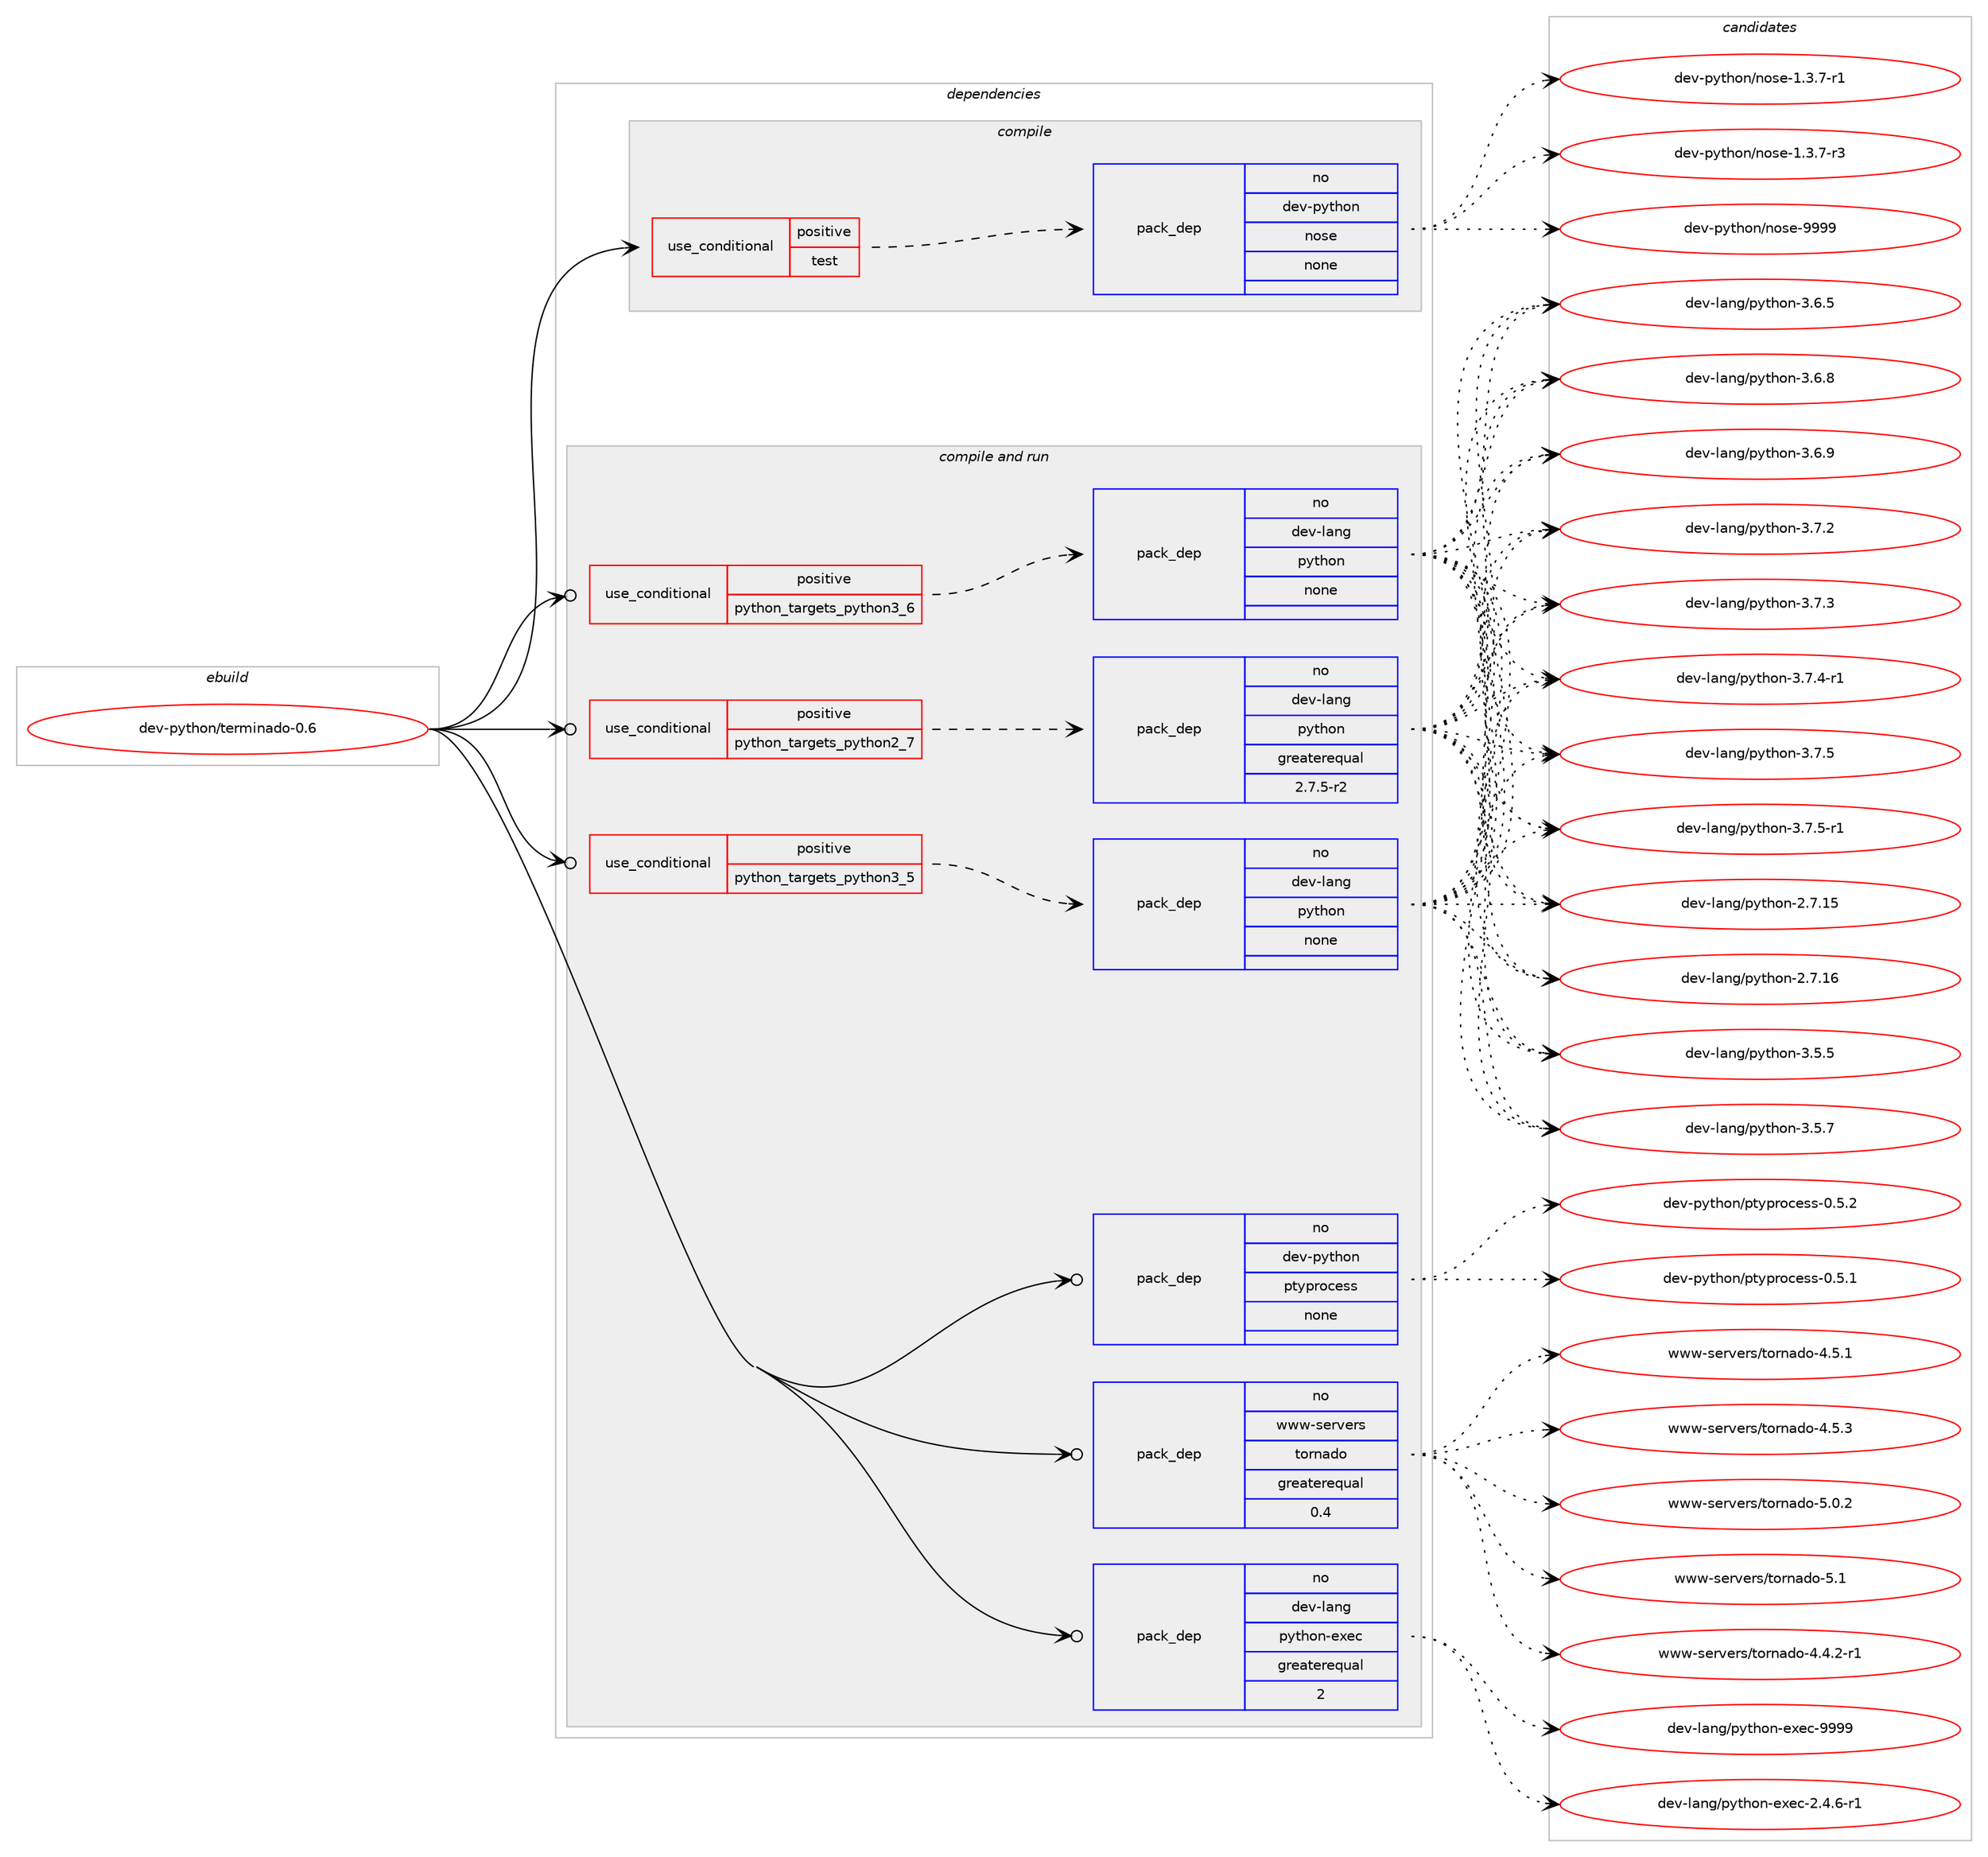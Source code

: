digraph prolog {

# *************
# Graph options
# *************

newrank=true;
concentrate=true;
compound=true;
graph [rankdir=LR,fontname=Helvetica,fontsize=10,ranksep=1.5];#, ranksep=2.5, nodesep=0.2];
edge  [arrowhead=vee];
node  [fontname=Helvetica,fontsize=10];

# **********
# The ebuild
# **********

subgraph cluster_leftcol {
color=gray;
rank=same;
label=<<i>ebuild</i>>;
id [label="dev-python/terminado-0.6", color=red, width=4, href="../dev-python/terminado-0.6.svg"];
}

# ****************
# The dependencies
# ****************

subgraph cluster_midcol {
color=gray;
label=<<i>dependencies</i>>;
subgraph cluster_compile {
fillcolor="#eeeeee";
style=filled;
label=<<i>compile</i>>;
subgraph cond150347 {
dependency640380 [label=<<TABLE BORDER="0" CELLBORDER="1" CELLSPACING="0" CELLPADDING="4"><TR><TD ROWSPAN="3" CELLPADDING="10">use_conditional</TD></TR><TR><TD>positive</TD></TR><TR><TD>test</TD></TR></TABLE>>, shape=none, color=red];
subgraph pack478151 {
dependency640381 [label=<<TABLE BORDER="0" CELLBORDER="1" CELLSPACING="0" CELLPADDING="4" WIDTH="220"><TR><TD ROWSPAN="6" CELLPADDING="30">pack_dep</TD></TR><TR><TD WIDTH="110">no</TD></TR><TR><TD>dev-python</TD></TR><TR><TD>nose</TD></TR><TR><TD>none</TD></TR><TR><TD></TD></TR></TABLE>>, shape=none, color=blue];
}
dependency640380:e -> dependency640381:w [weight=20,style="dashed",arrowhead="vee"];
}
id:e -> dependency640380:w [weight=20,style="solid",arrowhead="vee"];
}
subgraph cluster_compileandrun {
fillcolor="#eeeeee";
style=filled;
label=<<i>compile and run</i>>;
subgraph cond150348 {
dependency640382 [label=<<TABLE BORDER="0" CELLBORDER="1" CELLSPACING="0" CELLPADDING="4"><TR><TD ROWSPAN="3" CELLPADDING="10">use_conditional</TD></TR><TR><TD>positive</TD></TR><TR><TD>python_targets_python2_7</TD></TR></TABLE>>, shape=none, color=red];
subgraph pack478152 {
dependency640383 [label=<<TABLE BORDER="0" CELLBORDER="1" CELLSPACING="0" CELLPADDING="4" WIDTH="220"><TR><TD ROWSPAN="6" CELLPADDING="30">pack_dep</TD></TR><TR><TD WIDTH="110">no</TD></TR><TR><TD>dev-lang</TD></TR><TR><TD>python</TD></TR><TR><TD>greaterequal</TD></TR><TR><TD>2.7.5-r2</TD></TR></TABLE>>, shape=none, color=blue];
}
dependency640382:e -> dependency640383:w [weight=20,style="dashed",arrowhead="vee"];
}
id:e -> dependency640382:w [weight=20,style="solid",arrowhead="odotvee"];
subgraph cond150349 {
dependency640384 [label=<<TABLE BORDER="0" CELLBORDER="1" CELLSPACING="0" CELLPADDING="4"><TR><TD ROWSPAN="3" CELLPADDING="10">use_conditional</TD></TR><TR><TD>positive</TD></TR><TR><TD>python_targets_python3_5</TD></TR></TABLE>>, shape=none, color=red];
subgraph pack478153 {
dependency640385 [label=<<TABLE BORDER="0" CELLBORDER="1" CELLSPACING="0" CELLPADDING="4" WIDTH="220"><TR><TD ROWSPAN="6" CELLPADDING="30">pack_dep</TD></TR><TR><TD WIDTH="110">no</TD></TR><TR><TD>dev-lang</TD></TR><TR><TD>python</TD></TR><TR><TD>none</TD></TR><TR><TD></TD></TR></TABLE>>, shape=none, color=blue];
}
dependency640384:e -> dependency640385:w [weight=20,style="dashed",arrowhead="vee"];
}
id:e -> dependency640384:w [weight=20,style="solid",arrowhead="odotvee"];
subgraph cond150350 {
dependency640386 [label=<<TABLE BORDER="0" CELLBORDER="1" CELLSPACING="0" CELLPADDING="4"><TR><TD ROWSPAN="3" CELLPADDING="10">use_conditional</TD></TR><TR><TD>positive</TD></TR><TR><TD>python_targets_python3_6</TD></TR></TABLE>>, shape=none, color=red];
subgraph pack478154 {
dependency640387 [label=<<TABLE BORDER="0" CELLBORDER="1" CELLSPACING="0" CELLPADDING="4" WIDTH="220"><TR><TD ROWSPAN="6" CELLPADDING="30">pack_dep</TD></TR><TR><TD WIDTH="110">no</TD></TR><TR><TD>dev-lang</TD></TR><TR><TD>python</TD></TR><TR><TD>none</TD></TR><TR><TD></TD></TR></TABLE>>, shape=none, color=blue];
}
dependency640386:e -> dependency640387:w [weight=20,style="dashed",arrowhead="vee"];
}
id:e -> dependency640386:w [weight=20,style="solid",arrowhead="odotvee"];
subgraph pack478155 {
dependency640388 [label=<<TABLE BORDER="0" CELLBORDER="1" CELLSPACING="0" CELLPADDING="4" WIDTH="220"><TR><TD ROWSPAN="6" CELLPADDING="30">pack_dep</TD></TR><TR><TD WIDTH="110">no</TD></TR><TR><TD>dev-lang</TD></TR><TR><TD>python-exec</TD></TR><TR><TD>greaterequal</TD></TR><TR><TD>2</TD></TR></TABLE>>, shape=none, color=blue];
}
id:e -> dependency640388:w [weight=20,style="solid",arrowhead="odotvee"];
subgraph pack478156 {
dependency640389 [label=<<TABLE BORDER="0" CELLBORDER="1" CELLSPACING="0" CELLPADDING="4" WIDTH="220"><TR><TD ROWSPAN="6" CELLPADDING="30">pack_dep</TD></TR><TR><TD WIDTH="110">no</TD></TR><TR><TD>dev-python</TD></TR><TR><TD>ptyprocess</TD></TR><TR><TD>none</TD></TR><TR><TD></TD></TR></TABLE>>, shape=none, color=blue];
}
id:e -> dependency640389:w [weight=20,style="solid",arrowhead="odotvee"];
subgraph pack478157 {
dependency640390 [label=<<TABLE BORDER="0" CELLBORDER="1" CELLSPACING="0" CELLPADDING="4" WIDTH="220"><TR><TD ROWSPAN="6" CELLPADDING="30">pack_dep</TD></TR><TR><TD WIDTH="110">no</TD></TR><TR><TD>www-servers</TD></TR><TR><TD>tornado</TD></TR><TR><TD>greaterequal</TD></TR><TR><TD>0.4</TD></TR></TABLE>>, shape=none, color=blue];
}
id:e -> dependency640390:w [weight=20,style="solid",arrowhead="odotvee"];
}
subgraph cluster_run {
fillcolor="#eeeeee";
style=filled;
label=<<i>run</i>>;
}
}

# **************
# The candidates
# **************

subgraph cluster_choices {
rank=same;
color=gray;
label=<<i>candidates</i>>;

subgraph choice478151 {
color=black;
nodesep=1;
choice10010111845112121116104111110471101111151014549465146554511449 [label="dev-python/nose-1.3.7-r1", color=red, width=4,href="../dev-python/nose-1.3.7-r1.svg"];
choice10010111845112121116104111110471101111151014549465146554511451 [label="dev-python/nose-1.3.7-r3", color=red, width=4,href="../dev-python/nose-1.3.7-r3.svg"];
choice10010111845112121116104111110471101111151014557575757 [label="dev-python/nose-9999", color=red, width=4,href="../dev-python/nose-9999.svg"];
dependency640381:e -> choice10010111845112121116104111110471101111151014549465146554511449:w [style=dotted,weight="100"];
dependency640381:e -> choice10010111845112121116104111110471101111151014549465146554511451:w [style=dotted,weight="100"];
dependency640381:e -> choice10010111845112121116104111110471101111151014557575757:w [style=dotted,weight="100"];
}
subgraph choice478152 {
color=black;
nodesep=1;
choice10010111845108971101034711212111610411111045504655464953 [label="dev-lang/python-2.7.15", color=red, width=4,href="../dev-lang/python-2.7.15.svg"];
choice10010111845108971101034711212111610411111045504655464954 [label="dev-lang/python-2.7.16", color=red, width=4,href="../dev-lang/python-2.7.16.svg"];
choice100101118451089711010347112121116104111110455146534653 [label="dev-lang/python-3.5.5", color=red, width=4,href="../dev-lang/python-3.5.5.svg"];
choice100101118451089711010347112121116104111110455146534655 [label="dev-lang/python-3.5.7", color=red, width=4,href="../dev-lang/python-3.5.7.svg"];
choice100101118451089711010347112121116104111110455146544653 [label="dev-lang/python-3.6.5", color=red, width=4,href="../dev-lang/python-3.6.5.svg"];
choice100101118451089711010347112121116104111110455146544656 [label="dev-lang/python-3.6.8", color=red, width=4,href="../dev-lang/python-3.6.8.svg"];
choice100101118451089711010347112121116104111110455146544657 [label="dev-lang/python-3.6.9", color=red, width=4,href="../dev-lang/python-3.6.9.svg"];
choice100101118451089711010347112121116104111110455146554650 [label="dev-lang/python-3.7.2", color=red, width=4,href="../dev-lang/python-3.7.2.svg"];
choice100101118451089711010347112121116104111110455146554651 [label="dev-lang/python-3.7.3", color=red, width=4,href="../dev-lang/python-3.7.3.svg"];
choice1001011184510897110103471121211161041111104551465546524511449 [label="dev-lang/python-3.7.4-r1", color=red, width=4,href="../dev-lang/python-3.7.4-r1.svg"];
choice100101118451089711010347112121116104111110455146554653 [label="dev-lang/python-3.7.5", color=red, width=4,href="../dev-lang/python-3.7.5.svg"];
choice1001011184510897110103471121211161041111104551465546534511449 [label="dev-lang/python-3.7.5-r1", color=red, width=4,href="../dev-lang/python-3.7.5-r1.svg"];
dependency640383:e -> choice10010111845108971101034711212111610411111045504655464953:w [style=dotted,weight="100"];
dependency640383:e -> choice10010111845108971101034711212111610411111045504655464954:w [style=dotted,weight="100"];
dependency640383:e -> choice100101118451089711010347112121116104111110455146534653:w [style=dotted,weight="100"];
dependency640383:e -> choice100101118451089711010347112121116104111110455146534655:w [style=dotted,weight="100"];
dependency640383:e -> choice100101118451089711010347112121116104111110455146544653:w [style=dotted,weight="100"];
dependency640383:e -> choice100101118451089711010347112121116104111110455146544656:w [style=dotted,weight="100"];
dependency640383:e -> choice100101118451089711010347112121116104111110455146544657:w [style=dotted,weight="100"];
dependency640383:e -> choice100101118451089711010347112121116104111110455146554650:w [style=dotted,weight="100"];
dependency640383:e -> choice100101118451089711010347112121116104111110455146554651:w [style=dotted,weight="100"];
dependency640383:e -> choice1001011184510897110103471121211161041111104551465546524511449:w [style=dotted,weight="100"];
dependency640383:e -> choice100101118451089711010347112121116104111110455146554653:w [style=dotted,weight="100"];
dependency640383:e -> choice1001011184510897110103471121211161041111104551465546534511449:w [style=dotted,weight="100"];
}
subgraph choice478153 {
color=black;
nodesep=1;
choice10010111845108971101034711212111610411111045504655464953 [label="dev-lang/python-2.7.15", color=red, width=4,href="../dev-lang/python-2.7.15.svg"];
choice10010111845108971101034711212111610411111045504655464954 [label="dev-lang/python-2.7.16", color=red, width=4,href="../dev-lang/python-2.7.16.svg"];
choice100101118451089711010347112121116104111110455146534653 [label="dev-lang/python-3.5.5", color=red, width=4,href="../dev-lang/python-3.5.5.svg"];
choice100101118451089711010347112121116104111110455146534655 [label="dev-lang/python-3.5.7", color=red, width=4,href="../dev-lang/python-3.5.7.svg"];
choice100101118451089711010347112121116104111110455146544653 [label="dev-lang/python-3.6.5", color=red, width=4,href="../dev-lang/python-3.6.5.svg"];
choice100101118451089711010347112121116104111110455146544656 [label="dev-lang/python-3.6.8", color=red, width=4,href="../dev-lang/python-3.6.8.svg"];
choice100101118451089711010347112121116104111110455146544657 [label="dev-lang/python-3.6.9", color=red, width=4,href="../dev-lang/python-3.6.9.svg"];
choice100101118451089711010347112121116104111110455146554650 [label="dev-lang/python-3.7.2", color=red, width=4,href="../dev-lang/python-3.7.2.svg"];
choice100101118451089711010347112121116104111110455146554651 [label="dev-lang/python-3.7.3", color=red, width=4,href="../dev-lang/python-3.7.3.svg"];
choice1001011184510897110103471121211161041111104551465546524511449 [label="dev-lang/python-3.7.4-r1", color=red, width=4,href="../dev-lang/python-3.7.4-r1.svg"];
choice100101118451089711010347112121116104111110455146554653 [label="dev-lang/python-3.7.5", color=red, width=4,href="../dev-lang/python-3.7.5.svg"];
choice1001011184510897110103471121211161041111104551465546534511449 [label="dev-lang/python-3.7.5-r1", color=red, width=4,href="../dev-lang/python-3.7.5-r1.svg"];
dependency640385:e -> choice10010111845108971101034711212111610411111045504655464953:w [style=dotted,weight="100"];
dependency640385:e -> choice10010111845108971101034711212111610411111045504655464954:w [style=dotted,weight="100"];
dependency640385:e -> choice100101118451089711010347112121116104111110455146534653:w [style=dotted,weight="100"];
dependency640385:e -> choice100101118451089711010347112121116104111110455146534655:w [style=dotted,weight="100"];
dependency640385:e -> choice100101118451089711010347112121116104111110455146544653:w [style=dotted,weight="100"];
dependency640385:e -> choice100101118451089711010347112121116104111110455146544656:w [style=dotted,weight="100"];
dependency640385:e -> choice100101118451089711010347112121116104111110455146544657:w [style=dotted,weight="100"];
dependency640385:e -> choice100101118451089711010347112121116104111110455146554650:w [style=dotted,weight="100"];
dependency640385:e -> choice100101118451089711010347112121116104111110455146554651:w [style=dotted,weight="100"];
dependency640385:e -> choice1001011184510897110103471121211161041111104551465546524511449:w [style=dotted,weight="100"];
dependency640385:e -> choice100101118451089711010347112121116104111110455146554653:w [style=dotted,weight="100"];
dependency640385:e -> choice1001011184510897110103471121211161041111104551465546534511449:w [style=dotted,weight="100"];
}
subgraph choice478154 {
color=black;
nodesep=1;
choice10010111845108971101034711212111610411111045504655464953 [label="dev-lang/python-2.7.15", color=red, width=4,href="../dev-lang/python-2.7.15.svg"];
choice10010111845108971101034711212111610411111045504655464954 [label="dev-lang/python-2.7.16", color=red, width=4,href="../dev-lang/python-2.7.16.svg"];
choice100101118451089711010347112121116104111110455146534653 [label="dev-lang/python-3.5.5", color=red, width=4,href="../dev-lang/python-3.5.5.svg"];
choice100101118451089711010347112121116104111110455146534655 [label="dev-lang/python-3.5.7", color=red, width=4,href="../dev-lang/python-3.5.7.svg"];
choice100101118451089711010347112121116104111110455146544653 [label="dev-lang/python-3.6.5", color=red, width=4,href="../dev-lang/python-3.6.5.svg"];
choice100101118451089711010347112121116104111110455146544656 [label="dev-lang/python-3.6.8", color=red, width=4,href="../dev-lang/python-3.6.8.svg"];
choice100101118451089711010347112121116104111110455146544657 [label="dev-lang/python-3.6.9", color=red, width=4,href="../dev-lang/python-3.6.9.svg"];
choice100101118451089711010347112121116104111110455146554650 [label="dev-lang/python-3.7.2", color=red, width=4,href="../dev-lang/python-3.7.2.svg"];
choice100101118451089711010347112121116104111110455146554651 [label="dev-lang/python-3.7.3", color=red, width=4,href="../dev-lang/python-3.7.3.svg"];
choice1001011184510897110103471121211161041111104551465546524511449 [label="dev-lang/python-3.7.4-r1", color=red, width=4,href="../dev-lang/python-3.7.4-r1.svg"];
choice100101118451089711010347112121116104111110455146554653 [label="dev-lang/python-3.7.5", color=red, width=4,href="../dev-lang/python-3.7.5.svg"];
choice1001011184510897110103471121211161041111104551465546534511449 [label="dev-lang/python-3.7.5-r1", color=red, width=4,href="../dev-lang/python-3.7.5-r1.svg"];
dependency640387:e -> choice10010111845108971101034711212111610411111045504655464953:w [style=dotted,weight="100"];
dependency640387:e -> choice10010111845108971101034711212111610411111045504655464954:w [style=dotted,weight="100"];
dependency640387:e -> choice100101118451089711010347112121116104111110455146534653:w [style=dotted,weight="100"];
dependency640387:e -> choice100101118451089711010347112121116104111110455146534655:w [style=dotted,weight="100"];
dependency640387:e -> choice100101118451089711010347112121116104111110455146544653:w [style=dotted,weight="100"];
dependency640387:e -> choice100101118451089711010347112121116104111110455146544656:w [style=dotted,weight="100"];
dependency640387:e -> choice100101118451089711010347112121116104111110455146544657:w [style=dotted,weight="100"];
dependency640387:e -> choice100101118451089711010347112121116104111110455146554650:w [style=dotted,weight="100"];
dependency640387:e -> choice100101118451089711010347112121116104111110455146554651:w [style=dotted,weight="100"];
dependency640387:e -> choice1001011184510897110103471121211161041111104551465546524511449:w [style=dotted,weight="100"];
dependency640387:e -> choice100101118451089711010347112121116104111110455146554653:w [style=dotted,weight="100"];
dependency640387:e -> choice1001011184510897110103471121211161041111104551465546534511449:w [style=dotted,weight="100"];
}
subgraph choice478155 {
color=black;
nodesep=1;
choice10010111845108971101034711212111610411111045101120101994550465246544511449 [label="dev-lang/python-exec-2.4.6-r1", color=red, width=4,href="../dev-lang/python-exec-2.4.6-r1.svg"];
choice10010111845108971101034711212111610411111045101120101994557575757 [label="dev-lang/python-exec-9999", color=red, width=4,href="../dev-lang/python-exec-9999.svg"];
dependency640388:e -> choice10010111845108971101034711212111610411111045101120101994550465246544511449:w [style=dotted,weight="100"];
dependency640388:e -> choice10010111845108971101034711212111610411111045101120101994557575757:w [style=dotted,weight="100"];
}
subgraph choice478156 {
color=black;
nodesep=1;
choice100101118451121211161041111104711211612111211411199101115115454846534649 [label="dev-python/ptyprocess-0.5.1", color=red, width=4,href="../dev-python/ptyprocess-0.5.1.svg"];
choice100101118451121211161041111104711211612111211411199101115115454846534650 [label="dev-python/ptyprocess-0.5.2", color=red, width=4,href="../dev-python/ptyprocess-0.5.2.svg"];
dependency640389:e -> choice100101118451121211161041111104711211612111211411199101115115454846534649:w [style=dotted,weight="100"];
dependency640389:e -> choice100101118451121211161041111104711211612111211411199101115115454846534650:w [style=dotted,weight="100"];
}
subgraph choice478157 {
color=black;
nodesep=1;
choice1191191194511510111411810111411547116111114110971001114552465246504511449 [label="www-servers/tornado-4.4.2-r1", color=red, width=4,href="../www-servers/tornado-4.4.2-r1.svg"];
choice119119119451151011141181011141154711611111411097100111455246534649 [label="www-servers/tornado-4.5.1", color=red, width=4,href="../www-servers/tornado-4.5.1.svg"];
choice119119119451151011141181011141154711611111411097100111455246534651 [label="www-servers/tornado-4.5.3", color=red, width=4,href="../www-servers/tornado-4.5.3.svg"];
choice119119119451151011141181011141154711611111411097100111455346484650 [label="www-servers/tornado-5.0.2", color=red, width=4,href="../www-servers/tornado-5.0.2.svg"];
choice11911911945115101114118101114115471161111141109710011145534649 [label="www-servers/tornado-5.1", color=red, width=4,href="../www-servers/tornado-5.1.svg"];
dependency640390:e -> choice1191191194511510111411810111411547116111114110971001114552465246504511449:w [style=dotted,weight="100"];
dependency640390:e -> choice119119119451151011141181011141154711611111411097100111455246534649:w [style=dotted,weight="100"];
dependency640390:e -> choice119119119451151011141181011141154711611111411097100111455246534651:w [style=dotted,weight="100"];
dependency640390:e -> choice119119119451151011141181011141154711611111411097100111455346484650:w [style=dotted,weight="100"];
dependency640390:e -> choice11911911945115101114118101114115471161111141109710011145534649:w [style=dotted,weight="100"];
}
}

}
